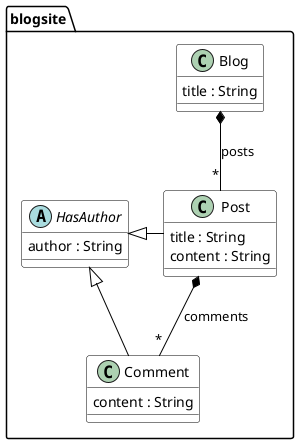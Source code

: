 @startuml

skinparam class {
	BackgroundColor White
	ArrowColor Black
	BorderColor Black
}

package blogsite {
class Blog {
    title : String
}

class Post{
    title : String
    content : String
}

class Comment {
    content : String
}

abstract HasAuthor{
    author : String
}

HasAuthor <|- Post
HasAuthor <|- Comment

Blog *-- "*" Post : posts
Post *-- "*" Comment : comments

}
@enduml
